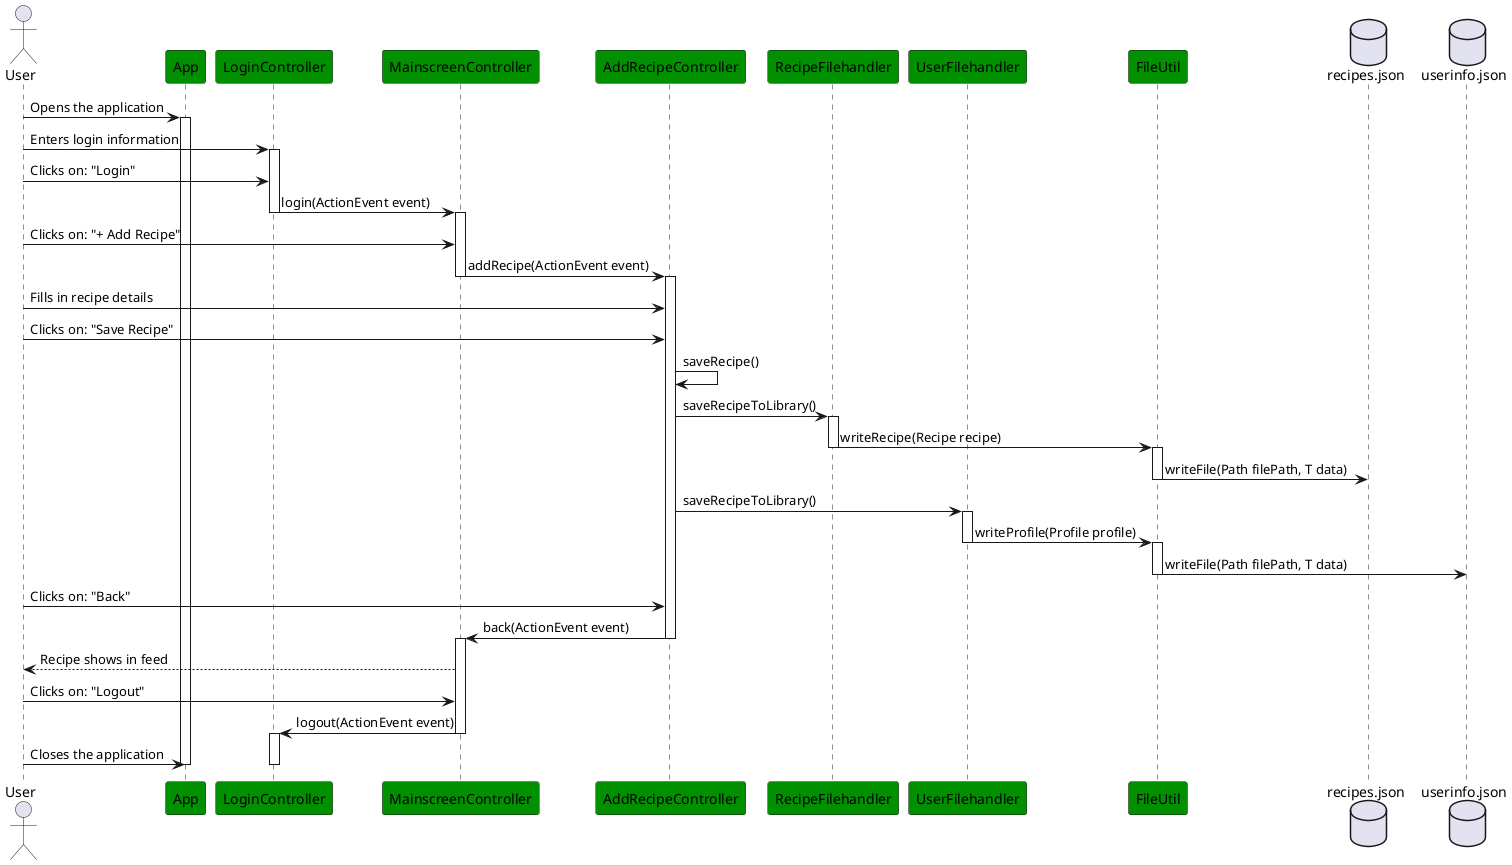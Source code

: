 @startuml sequenceDiagramUserStory1

!define MyGreen #009000

skinparam participant {
  BackgroundColor MyGreen
}

Actor User
participant App
participant LoginController
participant MainscreenController
participant AddRecipeController
participant RecipeFilehandler
participant UserFilehandler
participant FileUtil
database recipes.json
database userinfo.json

User -> App: Opens the application
activate App
User -> LoginController: Enters login information
activate LoginController
User -> LoginController: Clicks on: "Login"
LoginController -> MainscreenController: login(ActionEvent event)
deactivate LoginController
activate MainscreenController
User -> MainscreenController: Clicks on: "+ Add Recipe"
MainscreenController -> AddRecipeController: addRecipe(ActionEvent event)
deactivate MainscreenController
activate AddRecipeController
User -> AddRecipeController: Fills in recipe details
User -> AddRecipeController: Clicks on: "Save Recipe"
AddRecipeController -> AddRecipeController: saveRecipe()
AddRecipeController -> RecipeFilehandler: saveRecipeToLibrary()
activate RecipeFilehandler
RecipeFilehandler -> FileUtil: writeRecipe(Recipe recipe)
deactivate RecipeFilehandler
activate FileUtil
FileUtil -> recipes.json: writeFile(Path filePath, T data)
deactivate FileUtil
AddRecipeController -> UserFilehandler: saveRecipeToLibrary()
activate UserFilehandler
UserFilehandler -> FileUtil: writeProfile(Profile profile)
deactivate UserFilehandler
activate FileUtil
FileUtil -> userinfo.json: writeFile(Path filePath, T data)
deactivate FileUtil
User -> AddRecipeController: Clicks on: "Back"
AddRecipeController -> MainscreenController: back(ActionEvent event)
deactivate AddRecipeController
activate MainscreenController
User <-- MainscreenController: Recipe shows in feed
User -> MainscreenController: Clicks on: "Logout"
MainscreenController -> LoginController: logout(ActionEvent event)
deactivate MainscreenController
activate LoginController
User -> App: Closes the application
deactivate LoginController
deactivate App

@enduml